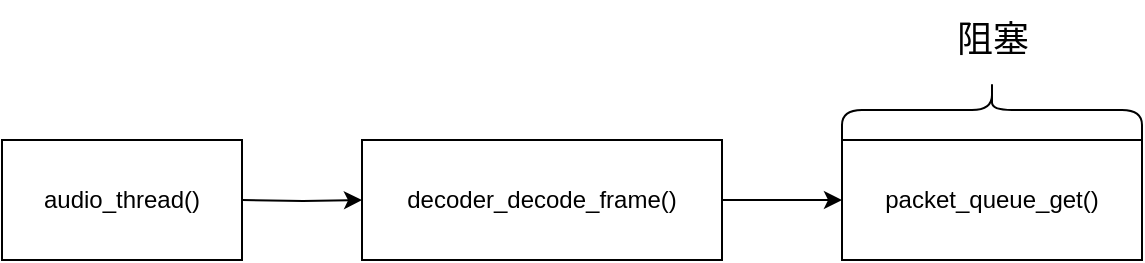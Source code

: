 <mxfile version="20.2.3" type="device"><diagram id="CCSkUD4YMc4SreTmyc2y" name="第 1 页"><mxGraphModel dx="1421" dy="864" grid="1" gridSize="10" guides="1" tooltips="1" connect="1" arrows="1" fold="1" page="1" pageScale="1" pageWidth="827" pageHeight="1169" math="0" shadow="0"><root><mxCell id="0"/><mxCell id="1" parent="0"/><mxCell id="uBlhSIz6cp3pUwtSLcxK-1" value="audio_thread()" style="rounded=0;whiteSpace=wrap;html=1;" parent="1" vertex="1"><mxGeometry x="300" y="360" width="120" height="60" as="geometry"/></mxCell><mxCell id="uBlhSIz6cp3pUwtSLcxK-8" value="" style="edgeStyle=orthogonalEdgeStyle;rounded=0;orthogonalLoop=1;jettySize=auto;html=1;" parent="1" target="uBlhSIz6cp3pUwtSLcxK-3" edge="1"><mxGeometry relative="1" as="geometry"><mxPoint x="420" y="390" as="sourcePoint"/></mxGeometry></mxCell><mxCell id="uBlhSIz6cp3pUwtSLcxK-9" value="" style="edgeStyle=orthogonalEdgeStyle;rounded=0;orthogonalLoop=1;jettySize=auto;html=1;" parent="1" source="uBlhSIz6cp3pUwtSLcxK-3" target="uBlhSIz6cp3pUwtSLcxK-5" edge="1"><mxGeometry relative="1" as="geometry"/></mxCell><mxCell id="uBlhSIz6cp3pUwtSLcxK-3" value="decoder_decode_frame()" style="rounded=0;whiteSpace=wrap;html=1;" parent="1" vertex="1"><mxGeometry x="480" y="360" width="180" height="60" as="geometry"/></mxCell><mxCell id="uBlhSIz6cp3pUwtSLcxK-5" value="packet_queue_get()" style="rounded=0;whiteSpace=wrap;html=1;" parent="1" vertex="1"><mxGeometry x="720" y="360" width="150" height="60" as="geometry"/></mxCell><mxCell id="uBlhSIz6cp3pUwtSLcxK-10" value="" style="shape=curlyBracket;whiteSpace=wrap;html=1;rounded=1;flipH=1;direction=south;" parent="1" vertex="1"><mxGeometry x="720" y="330" width="150" height="30" as="geometry"/></mxCell><mxCell id="uBlhSIz6cp3pUwtSLcxK-11" value="阻塞" style="text;strokeColor=none;fillColor=none;html=1;fontSize=18;fontStyle=0;verticalAlign=middle;align=center;" parent="1" vertex="1"><mxGeometry x="745" y="290" width="100" height="40" as="geometry"/></mxCell></root></mxGraphModel></diagram></mxfile>